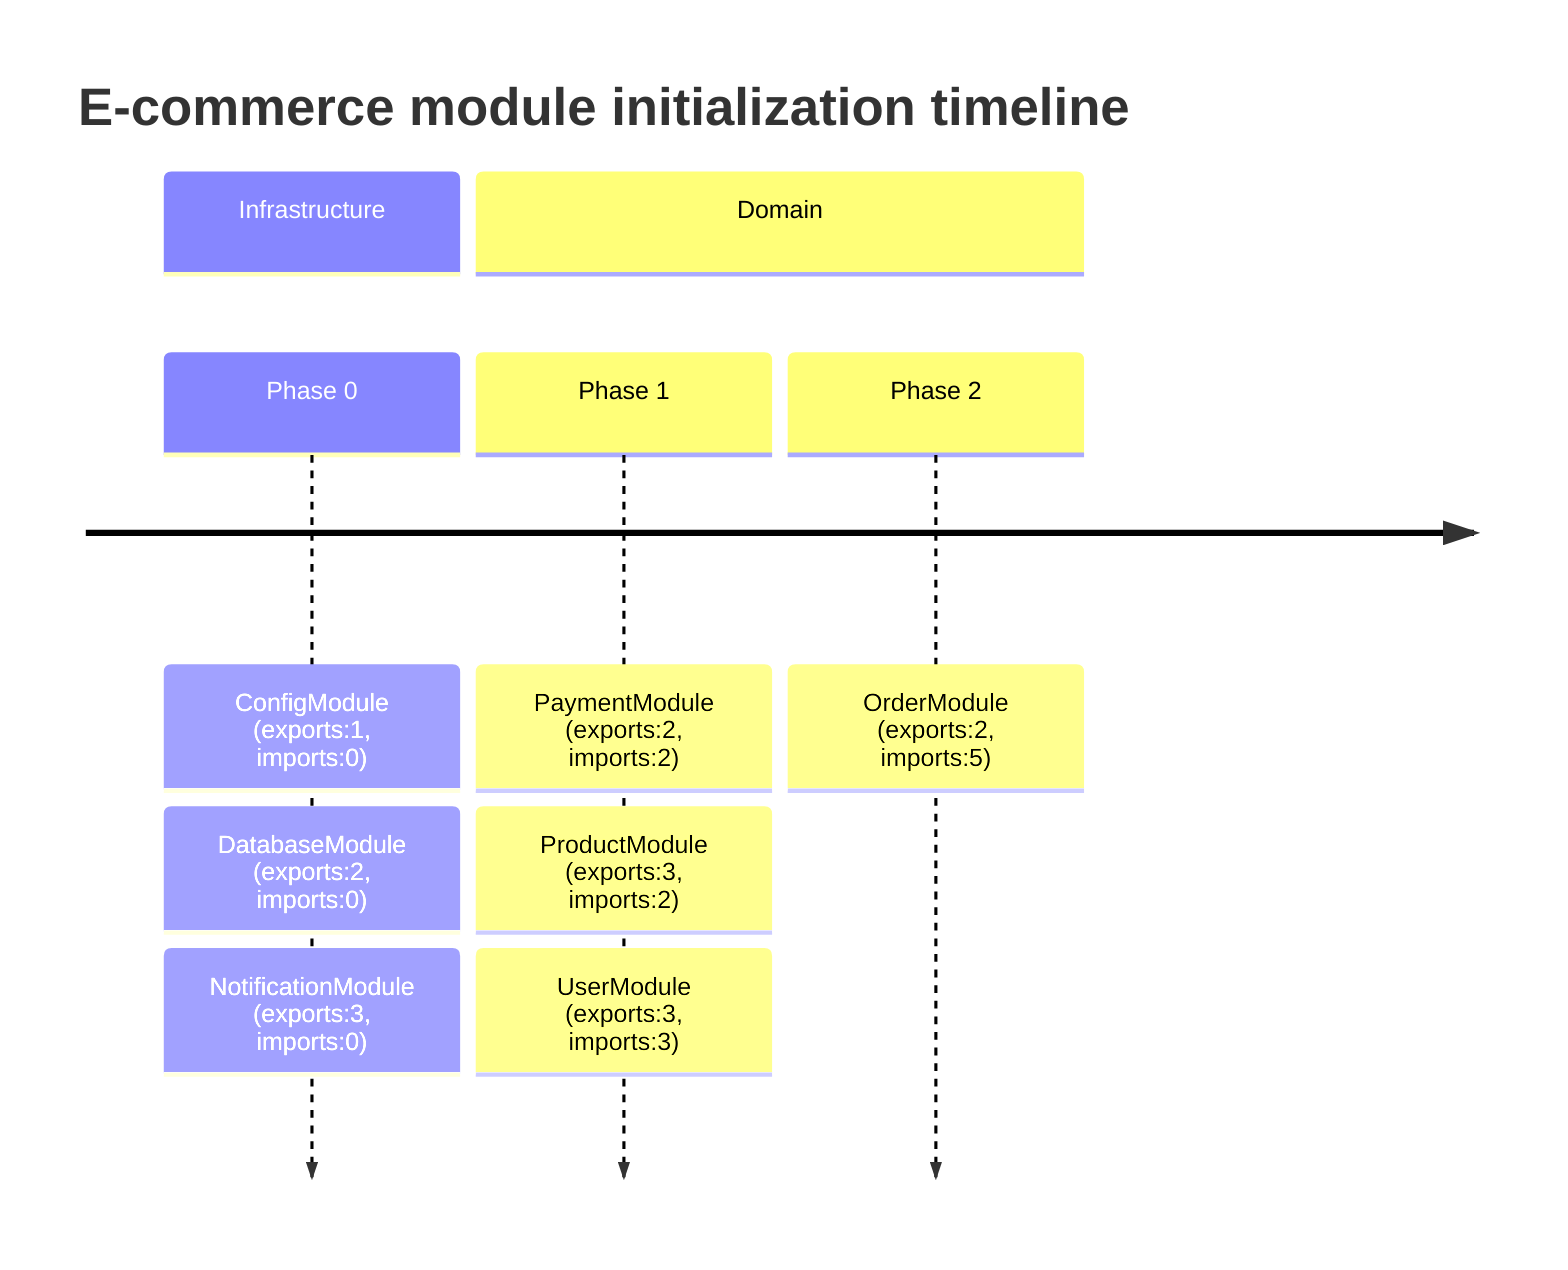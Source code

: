 timeline
title E-commerce module initialization timeline
section Infrastructure
  Phase 0 : ConfigModule (exports:1, imports:0)
            : DatabaseModule (exports:2, imports:0)
            : NotificationModule (exports:3, imports:0)
section Domain
  Phase 1 : PaymentModule (exports:2, imports:2)
            : ProductModule (exports:3, imports:2)
            : UserModule (exports:3, imports:3)
  Phase 2 : OrderModule (exports:2, imports:5)